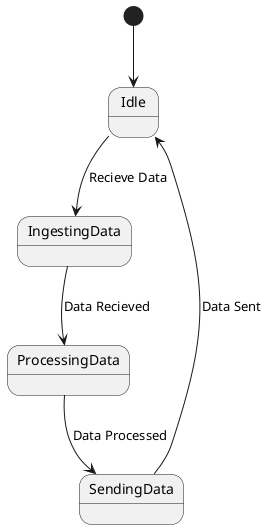 @startuml State Machine Reciever

State Idle
State IngestingData
State ProcessingData
State SendingData

[*] --> Idle
Idle --> IngestingData : Recieve Data
IngestingData --> ProcessingData : Data Recieved
ProcessingData --> SendingData : Data Processed
SendingData --> Idle : Data Sent

@enduml